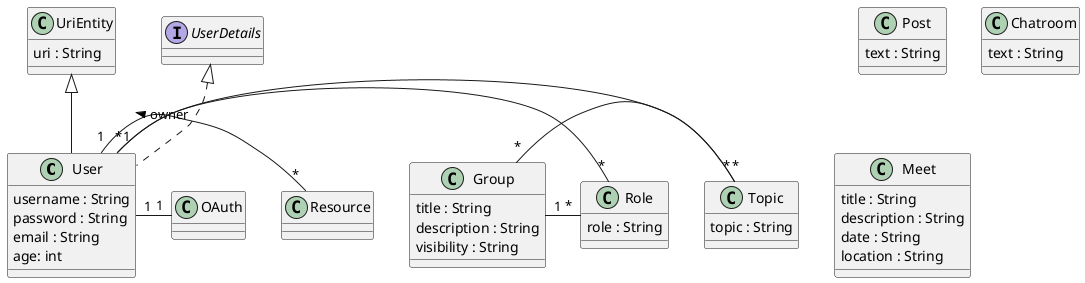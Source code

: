 @startuml

class User extends UriEntity implements UserDetails {
  username : String
  password : String
  email : String
  age: int

}
class OAuth{
}
class Group {
    title : String
    description : String
    visibility : String
}

class Topic {
     topic : String
}

class Role {
     role : String
}

class Post {
     text : String
}

class Chatroom {
     text : String
}

class UriEntity {
  uri : String
}

class Meet {
    title : String
    description : String
    date : String
    location : String

}

User "1" --right-- "*" Resource : owner <
User "*" --right-- "*" Topic
Group "*" --right-- "*" Topic
Group "1" --right-- "*" Role
User "1" --right-- "*" Role
User "1" --right-- "1" OAuth


@enduml
